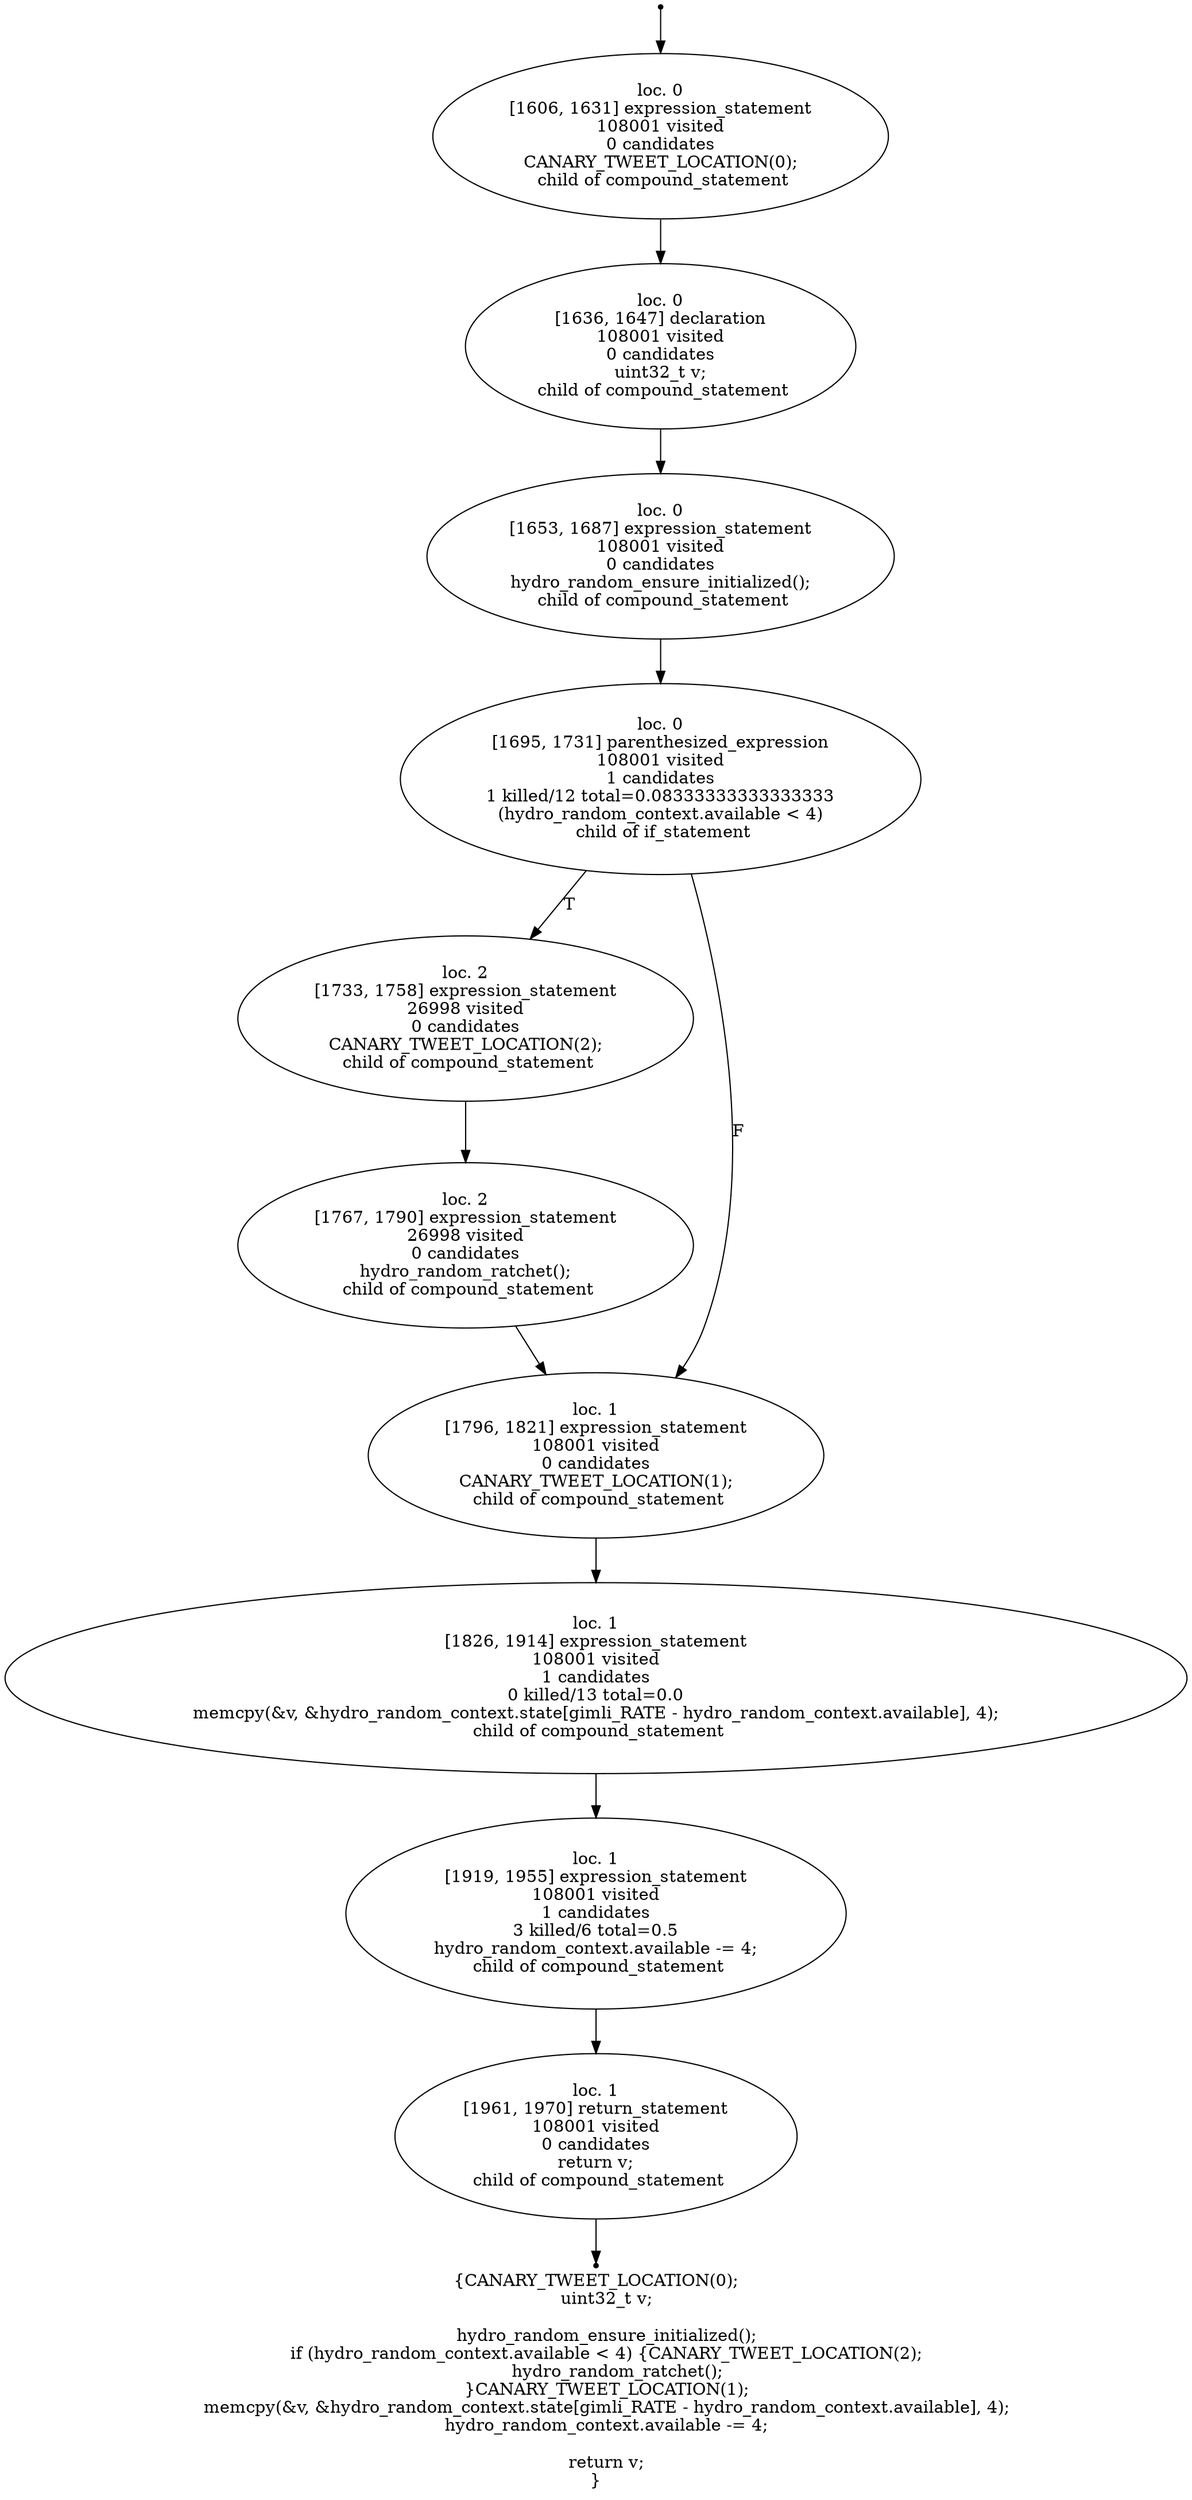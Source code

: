 digraph hydro_random_u32_localised_2 {
	initial [shape=point]
	initial -> "loc. 0
[1606, 1631] expression_statement
108001 visited
0 candidates
 CANARY_TWEET_LOCATION(0); 
 child of compound_statement"
	final [shape=point]
	"loc. 1
[1961, 1970] return_statement
108001 visited
0 candidates
 return v; 
 child of compound_statement" -> final
	"loc. 0
[1606, 1631] expression_statement
108001 visited
0 candidates
 CANARY_TWEET_LOCATION(0); 
 child of compound_statement"
	"loc. 0
[1606, 1631] expression_statement
108001 visited
0 candidates
 CANARY_TWEET_LOCATION(0); 
 child of compound_statement" -> "loc. 0
[1636, 1647] declaration
108001 visited
0 candidates
 uint32_t v; 
 child of compound_statement"
	"loc. 0
[1636, 1647] declaration
108001 visited
0 candidates
 uint32_t v; 
 child of compound_statement"
	"loc. 0
[1636, 1647] declaration
108001 visited
0 candidates
 uint32_t v; 
 child of compound_statement" -> "loc. 0
[1653, 1687] expression_statement
108001 visited
0 candidates
 hydro_random_ensure_initialized(); 
 child of compound_statement"
	"loc. 0
[1653, 1687] expression_statement
108001 visited
0 candidates
 hydro_random_ensure_initialized(); 
 child of compound_statement"
	"loc. 0
[1653, 1687] expression_statement
108001 visited
0 candidates
 hydro_random_ensure_initialized(); 
 child of compound_statement" -> "loc. 0
[1695, 1731] parenthesized_expression
108001 visited
1 candidates
1 killed/12 total=0.08333333333333333
 (hydro_random_context.available < 4) 
 child of if_statement"
	"loc. 0
[1695, 1731] parenthesized_expression
108001 visited
1 candidates
1 killed/12 total=0.08333333333333333
 (hydro_random_context.available < 4) 
 child of if_statement"
	"loc. 0
[1695, 1731] parenthesized_expression
108001 visited
1 candidates
1 killed/12 total=0.08333333333333333
 (hydro_random_context.available < 4) 
 child of if_statement" -> "loc. 2
[1733, 1758] expression_statement
26998 visited
0 candidates
 CANARY_TWEET_LOCATION(2); 
 child of compound_statement" [label=T]
	"loc. 0
[1695, 1731] parenthesized_expression
108001 visited
1 candidates
1 killed/12 total=0.08333333333333333
 (hydro_random_context.available < 4) 
 child of if_statement" -> "loc. 1
[1796, 1821] expression_statement
108001 visited
0 candidates
 CANARY_TWEET_LOCATION(1); 
 child of compound_statement" [label=F]
	"loc. 2
[1733, 1758] expression_statement
26998 visited
0 candidates
 CANARY_TWEET_LOCATION(2); 
 child of compound_statement"
	"loc. 2
[1733, 1758] expression_statement
26998 visited
0 candidates
 CANARY_TWEET_LOCATION(2); 
 child of compound_statement" -> "loc. 2
[1767, 1790] expression_statement
26998 visited
0 candidates
 hydro_random_ratchet(); 
 child of compound_statement"
	"loc. 1
[1796, 1821] expression_statement
108001 visited
0 candidates
 CANARY_TWEET_LOCATION(1); 
 child of compound_statement"
	"loc. 1
[1796, 1821] expression_statement
108001 visited
0 candidates
 CANARY_TWEET_LOCATION(1); 
 child of compound_statement" -> "loc. 1
[1826, 1914] expression_statement
108001 visited
1 candidates
0 killed/13 total=0.0
 memcpy(&v, &hydro_random_context.state[gimli_RATE - hydro_random_context.available], 4); 
 child of compound_statement"
	"loc. 2
[1767, 1790] expression_statement
26998 visited
0 candidates
 hydro_random_ratchet(); 
 child of compound_statement"
	"loc. 2
[1767, 1790] expression_statement
26998 visited
0 candidates
 hydro_random_ratchet(); 
 child of compound_statement" -> "loc. 1
[1796, 1821] expression_statement
108001 visited
0 candidates
 CANARY_TWEET_LOCATION(1); 
 child of compound_statement"
	"loc. 1
[1826, 1914] expression_statement
108001 visited
1 candidates
0 killed/13 total=0.0
 memcpy(&v, &hydro_random_context.state[gimli_RATE - hydro_random_context.available], 4); 
 child of compound_statement"
	"loc. 1
[1826, 1914] expression_statement
108001 visited
1 candidates
0 killed/13 total=0.0
 memcpy(&v, &hydro_random_context.state[gimli_RATE - hydro_random_context.available], 4); 
 child of compound_statement" -> "loc. 1
[1919, 1955] expression_statement
108001 visited
1 candidates
3 killed/6 total=0.5
 hydro_random_context.available -= 4; 
 child of compound_statement"
	"loc. 1
[1919, 1955] expression_statement
108001 visited
1 candidates
3 killed/6 total=0.5
 hydro_random_context.available -= 4; 
 child of compound_statement"
	"loc. 1
[1919, 1955] expression_statement
108001 visited
1 candidates
3 killed/6 total=0.5
 hydro_random_context.available -= 4; 
 child of compound_statement" -> "loc. 1
[1961, 1970] return_statement
108001 visited
0 candidates
 return v; 
 child of compound_statement"
	"loc. 1
[1961, 1970] return_statement
108001 visited
0 candidates
 return v; 
 child of compound_statement"
	label="{CANARY_TWEET_LOCATION(0);
    uint32_t v;

    hydro_random_ensure_initialized();
    if (hydro_random_context.available < 4) {CANARY_TWEET_LOCATION(2);
        hydro_random_ratchet();
    }CANARY_TWEET_LOCATION(1);
    memcpy(&v, &hydro_random_context.state[gimli_RATE - hydro_random_context.available], 4);
    hydro_random_context.available -= 4;

    return v;
}"
}

